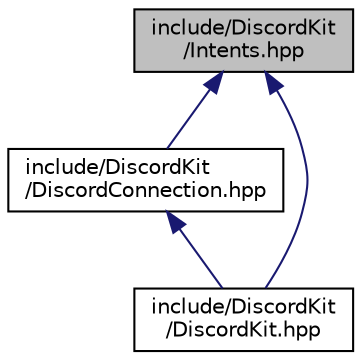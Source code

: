 digraph "include/DiscordKit/Intents.hpp"
{
 // LATEX_PDF_SIZE
  edge [fontname="Helvetica",fontsize="10",labelfontname="Helvetica",labelfontsize="10"];
  node [fontname="Helvetica",fontsize="10",shape=record];
  Node1 [label="include/DiscordKit\l/Intents.hpp",height=0.2,width=0.4,color="black", fillcolor="grey75", style="filled", fontcolor="black",tooltip=" "];
  Node1 -> Node2 [dir="back",color="midnightblue",fontsize="10",style="solid",fontname="Helvetica"];
  Node2 [label="include/DiscordKit\l/DiscordConnection.hpp",height=0.2,width=0.4,color="black", fillcolor="white", style="filled",URL="$da/d52/DiscordConnection_8hpp.html",tooltip=" "];
  Node2 -> Node3 [dir="back",color="midnightblue",fontsize="10",style="solid",fontname="Helvetica"];
  Node3 [label="include/DiscordKit\l/DiscordKit.hpp",height=0.2,width=0.4,color="black", fillcolor="white", style="filled",URL="$df/dec/DiscordKit_8hpp.html",tooltip=" "];
  Node1 -> Node3 [dir="back",color="midnightblue",fontsize="10",style="solid",fontname="Helvetica"];
}
